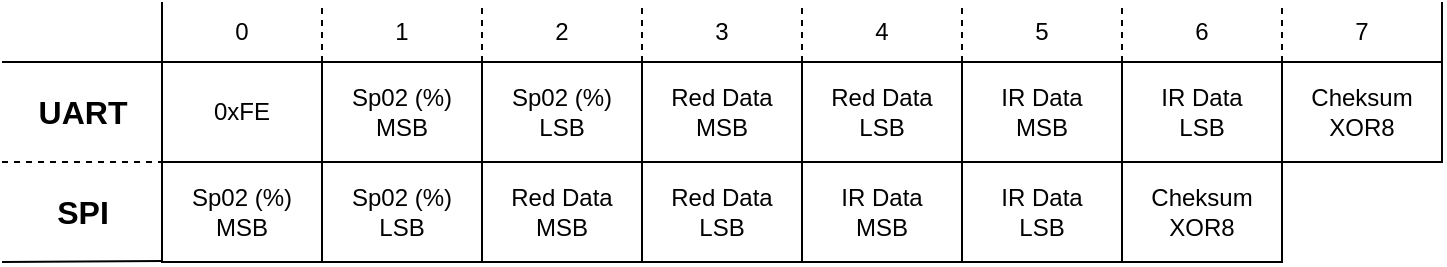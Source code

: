 <mxfile version="14.6.13" type="device"><diagram id="HgJnAGkEmlXhBjFh1LLd" name="Page-1"><mxGraphModel dx="907" dy="753" grid="1" gridSize="10" guides="1" tooltips="1" connect="1" arrows="1" fold="1" page="1" pageScale="1" pageWidth="827" pageHeight="1169" math="0" shadow="0"><root><mxCell id="0"/><mxCell id="1" parent="0"/><mxCell id="2" value="0xFE" style="rounded=0;whiteSpace=wrap;html=1;" parent="1" vertex="1"><mxGeometry x="170" y="450" width="80" height="50" as="geometry"/></mxCell><mxCell id="3" value="Sp02 (%)&lt;br&gt;MSB" style="rounded=0;whiteSpace=wrap;html=1;" parent="1" vertex="1"><mxGeometry x="250" y="450" width="80" height="50" as="geometry"/></mxCell><mxCell id="4" value="IR Data&lt;br&gt;MSB" style="rounded=0;whiteSpace=wrap;html=1;" parent="1" vertex="1"><mxGeometry x="570" y="450" width="80" height="50" as="geometry"/></mxCell><mxCell id="5" value="IR Data&lt;br&gt;LSB" style="rounded=0;whiteSpace=wrap;html=1;" parent="1" vertex="1"><mxGeometry x="650" y="450" width="80" height="50" as="geometry"/></mxCell><mxCell id="8" value="Cheksum XOR8" style="rounded=0;whiteSpace=wrap;html=1;" parent="1" vertex="1"><mxGeometry x="730" y="450" width="80" height="50" as="geometry"/></mxCell><mxCell id="9" value="0" style="rounded=0;whiteSpace=wrap;html=1;fillColor=none;perimeterSpacing=0;strokeWidth=3;dashed=1;strokeColor=none;" parent="1" vertex="1"><mxGeometry x="170" y="420" width="80" height="30" as="geometry"/></mxCell><mxCell id="10" value="1" style="rounded=0;whiteSpace=wrap;html=1;strokeColor=none;fillColor=none;" parent="1" vertex="1"><mxGeometry x="250" y="420" width="80" height="30" as="geometry"/></mxCell><mxCell id="11" value="3" style="rounded=0;whiteSpace=wrap;html=1;strokeColor=none;fillColor=none;" parent="1" vertex="1"><mxGeometry x="410" y="420" width="80" height="30" as="geometry"/></mxCell><mxCell id="12" value="4" style="rounded=0;whiteSpace=wrap;html=1;strokeColor=none;fillColor=none;" parent="1" vertex="1"><mxGeometry x="490" y="420" width="80" height="30" as="geometry"/></mxCell><mxCell id="15" value="7" style="rounded=0;whiteSpace=wrap;html=1;strokeColor=none;fillColor=none;" parent="1" vertex="1"><mxGeometry x="730" y="420" width="80" height="30" as="geometry"/></mxCell><mxCell id="16" value="Sp02 (%)&lt;br&gt;LSB" style="rounded=0;whiteSpace=wrap;html=1;" parent="1" vertex="1"><mxGeometry x="330" y="450" width="80" height="50" as="geometry"/></mxCell><mxCell id="17" value="2" style="rounded=0;whiteSpace=wrap;html=1;strokeColor=none;fillColor=none;" parent="1" vertex="1"><mxGeometry x="330" y="420" width="80" height="30" as="geometry"/></mxCell><mxCell id="18" value="Red Data&lt;br&gt;MSB" style="rounded=0;whiteSpace=wrap;html=1;" parent="1" vertex="1"><mxGeometry x="410" y="450" width="80" height="50" as="geometry"/></mxCell><mxCell id="19" value="Red Data&lt;br&gt;LSB" style="rounded=0;whiteSpace=wrap;html=1;" parent="1" vertex="1"><mxGeometry x="490" y="450" width="80" height="50" as="geometry"/></mxCell><mxCell id="20" value="5" style="rounded=0;whiteSpace=wrap;html=1;strokeColor=none;fillColor=none;" parent="1" vertex="1"><mxGeometry x="570" y="420" width="80" height="30" as="geometry"/></mxCell><mxCell id="21" value="6" style="rounded=0;whiteSpace=wrap;html=1;strokeColor=none;fillColor=none;" parent="1" vertex="1"><mxGeometry x="650" y="420" width="80" height="30" as="geometry"/></mxCell><mxCell id="22" value="&lt;b&gt;&lt;font style=&quot;font-size: 16px&quot;&gt;UART&lt;/font&gt;&lt;/b&gt;" style="text;html=1;align=center;verticalAlign=middle;resizable=0;points=[];autosize=1;" parent="1" vertex="1"><mxGeometry x="100" y="465" width="60" height="20" as="geometry"/></mxCell><mxCell id="23" value="" style="endArrow=none;html=1;" parent="1" edge="1"><mxGeometry width="50" height="50" relative="1" as="geometry"><mxPoint x="170" y="450" as="sourcePoint"/><mxPoint x="170" y="420" as="targetPoint"/></mxGeometry></mxCell><mxCell id="24" value="" style="endArrow=none;dashed=1;html=1;" parent="1" edge="1"><mxGeometry width="50" height="50" relative="1" as="geometry"><mxPoint x="250" y="450" as="sourcePoint"/><mxPoint x="250" y="420" as="targetPoint"/></mxGeometry></mxCell><mxCell id="25" value="" style="endArrow=none;dashed=1;html=1;" parent="1" edge="1"><mxGeometry width="50" height="50" relative="1" as="geometry"><mxPoint x="330" y="450" as="sourcePoint"/><mxPoint x="330" y="420" as="targetPoint"/></mxGeometry></mxCell><mxCell id="26" value="" style="endArrow=none;dashed=1;html=1;" parent="1" edge="1"><mxGeometry width="50" height="50" relative="1" as="geometry"><mxPoint x="410.0" y="450" as="sourcePoint"/><mxPoint x="410.0" y="420" as="targetPoint"/></mxGeometry></mxCell><mxCell id="27" value="" style="endArrow=none;dashed=1;html=1;" parent="1" edge="1"><mxGeometry width="50" height="50" relative="1" as="geometry"><mxPoint x="490" y="450" as="sourcePoint"/><mxPoint x="490" y="420" as="targetPoint"/></mxGeometry></mxCell><mxCell id="28" value="" style="endArrow=none;dashed=1;html=1;" parent="1" edge="1"><mxGeometry width="50" height="50" relative="1" as="geometry"><mxPoint x="570" y="450" as="sourcePoint"/><mxPoint x="570" y="420" as="targetPoint"/></mxGeometry></mxCell><mxCell id="29" value="" style="endArrow=none;dashed=1;html=1;" parent="1" edge="1"><mxGeometry width="50" height="50" relative="1" as="geometry"><mxPoint x="650" y="450" as="sourcePoint"/><mxPoint x="650" y="420" as="targetPoint"/></mxGeometry></mxCell><mxCell id="30" value="" style="endArrow=none;dashed=1;html=1;" parent="1" edge="1"><mxGeometry width="50" height="50" relative="1" as="geometry"><mxPoint x="730" y="450" as="sourcePoint"/><mxPoint x="730" y="420" as="targetPoint"/></mxGeometry></mxCell><mxCell id="31" value="" style="endArrow=none;html=1;" parent="1" edge="1"><mxGeometry width="50" height="50" relative="1" as="geometry"><mxPoint x="810" y="450" as="sourcePoint"/><mxPoint x="810" y="420" as="targetPoint"/></mxGeometry></mxCell><mxCell id="5YJ2k8g4dmniQ6j2YQ4E-32" value="Sp02 (%)&lt;br&gt;MSB" style="rounded=0;whiteSpace=wrap;html=1;" vertex="1" parent="1"><mxGeometry x="170" y="500" width="80" height="50" as="geometry"/></mxCell><mxCell id="5YJ2k8g4dmniQ6j2YQ4E-33" value="IR Data&lt;br&gt;MSB" style="rounded=0;whiteSpace=wrap;html=1;" vertex="1" parent="1"><mxGeometry x="490" y="500" width="80" height="50" as="geometry"/></mxCell><mxCell id="5YJ2k8g4dmniQ6j2YQ4E-34" value="IR Data&lt;br&gt;LSB" style="rounded=0;whiteSpace=wrap;html=1;" vertex="1" parent="1"><mxGeometry x="570" y="500" width="80" height="50" as="geometry"/></mxCell><mxCell id="5YJ2k8g4dmniQ6j2YQ4E-35" value="Cheksum XOR8" style="rounded=0;whiteSpace=wrap;html=1;" vertex="1" parent="1"><mxGeometry x="650" y="500" width="80" height="50" as="geometry"/></mxCell><mxCell id="5YJ2k8g4dmniQ6j2YQ4E-36" value="Sp02 (%)&lt;br&gt;LSB" style="rounded=0;whiteSpace=wrap;html=1;" vertex="1" parent="1"><mxGeometry x="250" y="500" width="80" height="50" as="geometry"/></mxCell><mxCell id="5YJ2k8g4dmniQ6j2YQ4E-37" value="Red Data&lt;br&gt;MSB" style="rounded=0;whiteSpace=wrap;html=1;" vertex="1" parent="1"><mxGeometry x="330" y="500" width="80" height="50" as="geometry"/></mxCell><mxCell id="5YJ2k8g4dmniQ6j2YQ4E-38" value="Red Data&lt;br&gt;LSB" style="rounded=0;whiteSpace=wrap;html=1;" vertex="1" parent="1"><mxGeometry x="410" y="500" width="80" height="50" as="geometry"/></mxCell><mxCell id="5YJ2k8g4dmniQ6j2YQ4E-39" value="&lt;b&gt;&lt;font style=&quot;font-size: 16px&quot;&gt;SPI&lt;/font&gt;&lt;/b&gt;" style="text;html=1;align=center;verticalAlign=middle;resizable=0;points=[];autosize=1;" vertex="1" parent="1"><mxGeometry x="110" y="515" width="40" height="20" as="geometry"/></mxCell><mxCell id="5YJ2k8g4dmniQ6j2YQ4E-40" value="" style="endArrow=none;dashed=1;html=1;entryX=0;entryY=1;entryDx=0;entryDy=0;" edge="1" parent="1" target="2"><mxGeometry width="50" height="50" relative="1" as="geometry"><mxPoint x="90" y="500" as="sourcePoint"/><mxPoint x="160" y="485" as="targetPoint"/></mxGeometry></mxCell><mxCell id="5YJ2k8g4dmniQ6j2YQ4E-41" value="" style="endArrow=none;html=1;exitX=0;exitY=0;exitDx=0;exitDy=0;" edge="1" parent="1" source="2"><mxGeometry width="50" height="50" relative="1" as="geometry"><mxPoint x="180" y="460" as="sourcePoint"/><mxPoint x="90" y="450" as="targetPoint"/></mxGeometry></mxCell><mxCell id="5YJ2k8g4dmniQ6j2YQ4E-42" value="" style="endArrow=none;html=1;exitX=0;exitY=0;exitDx=0;exitDy=0;" edge="1" parent="1"><mxGeometry width="50" height="50" relative="1" as="geometry"><mxPoint x="170" y="549.52" as="sourcePoint"/><mxPoint x="90" y="550" as="targetPoint"/></mxGeometry></mxCell></root></mxGraphModel></diagram></mxfile>